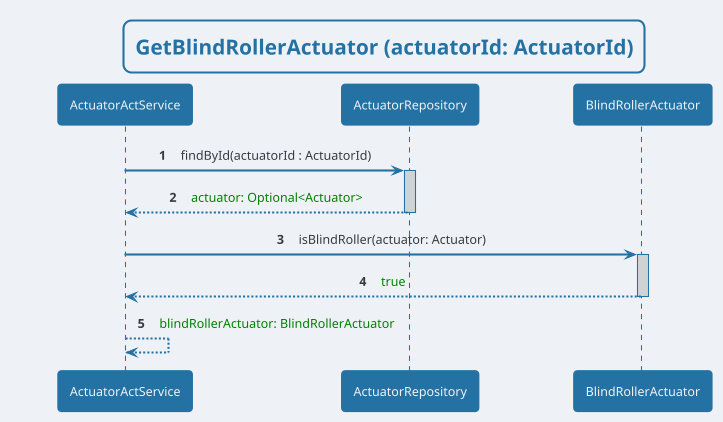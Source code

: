 @startuml
'https://plantuml.com/sequence-diagram
!theme cerulean-outline

skinparam backgroundColor #EEF2F7
skinparam titleBorderRoundCorner 15
skinparam titleBorderThickness 2
skinparam titleBorderColor #2471A3
skinparam titleFontColor #2471A3
skinparam sequenceArrowThickness 2
skinparam defaultTextAlignment center
skinparam sequenceParticipantBorderThickness 2
skinparam sequenceParticipantFontColor #EEF2F7
skinparam sequenceLifeLineBorderColor #2471A3
skinparam sequenceLifeLineBorderThickness 1.5
skinparam sequenceParticipantBackgroundColor #2471A3
skinparam sequenceParticipantBorderColor #2471A3
skinparam CollectionsBorderColor #000000
skinparam CollectionsBackgroundColor #2471A3
skinparam CollectionsFontColor #EEF2F7
skinparam ArrowColor #2471A3
skinparam ArrowThickness 2
skinparam sequenceLifeLineBackgroundColor #D0D3D4
autonumber

title GetBlindRollerActuator (actuatorId: ActuatorId)
ActuatorActService -> ActuatorRepository: findById(actuatorId : ActuatorId)
activate ActuatorRepository
ActuatorRepository --> ActuatorActService: <font color="green">actuator: Optional<Actuator> </font>
deactivate ActuatorRepository

ActuatorActService -> BlindRollerActuator: isBlindRoller(actuator: Actuator)
activate BlindRollerActuator
BlindRollerActuator --> ActuatorActService: <font color="green">true </font>
deactivate BlindRollerActuator
 ActuatorActService --> ActuatorActService: <font color="green">blindRollerActuator: BlindRollerActuator </font>


@enduml